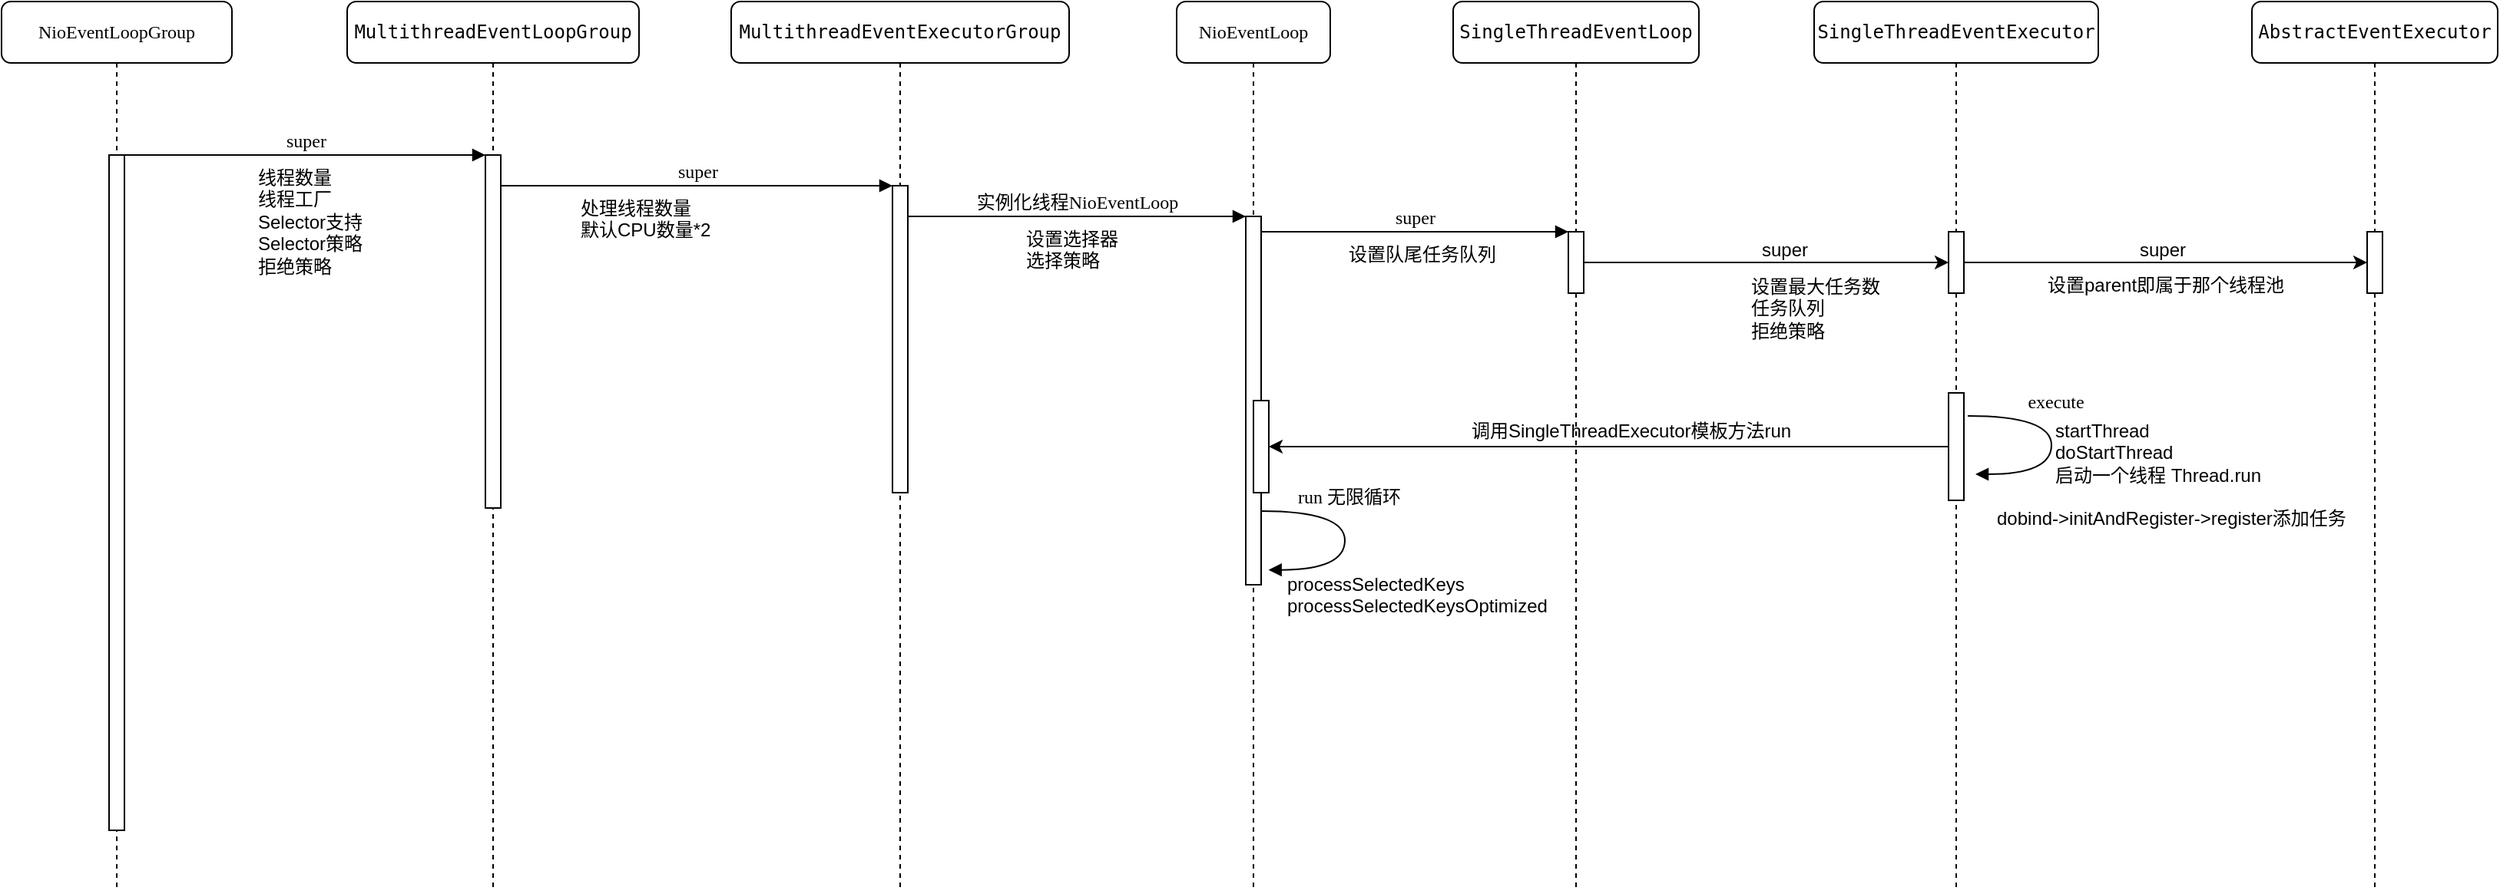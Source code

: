 <mxfile pages="2" version="10.8.0" type="device"><diagram id="vvWpgP1HEdIRoRtea1VG" name="netty线程池"><mxGraphModel dx="918" dy="603" grid="1" gridSize="10" guides="1" tooltips="1" connect="1" arrows="1" fold="1" page="1" pageScale="1" pageWidth="3300" pageHeight="2339" math="0" shadow="0"><root><mxCell id="OLAwzN8RE4BZhWlyMLyC-0"/><mxCell id="OLAwzN8RE4BZhWlyMLyC-1" parent="OLAwzN8RE4BZhWlyMLyC-0"/><mxCell id="MFBd5TKH7AD8KjZvUGj6-0" value="&lt;pre&gt;&lt;span&gt;MultithreadEventLoopGroup&lt;/span&gt;&lt;/pre&gt;" style="shape=umlLifeline;perimeter=lifelinePerimeter;whiteSpace=wrap;html=1;container=1;collapsible=0;recursiveResize=0;outlineConnect=0;rounded=1;shadow=0;comic=0;labelBackgroundColor=none;strokeColor=#000000;strokeWidth=1;fillColor=#FFFFFF;fontFamily=Verdana;fontSize=12;fontColor=#000000;align=center;" vertex="1" parent="OLAwzN8RE4BZhWlyMLyC-1"><mxGeometry x="680" y="140" width="190" height="580" as="geometry"/></mxCell><mxCell id="MFBd5TKH7AD8KjZvUGj6-1" value="" style="html=1;points=[];perimeter=orthogonalPerimeter;rounded=0;shadow=0;comic=0;labelBackgroundColor=none;strokeColor=#000000;strokeWidth=1;fillColor=#FFFFFF;fontFamily=Verdana;fontSize=12;fontColor=#000000;align=center;" vertex="1" parent="MFBd5TKH7AD8KjZvUGj6-0"><mxGeometry x="90" y="100" width="10" height="230" as="geometry"/></mxCell><mxCell id="MFBd5TKH7AD8KjZvUGj6-2" value="&lt;pre&gt;&lt;span&gt;MultithreadEventExecutorGroup&lt;/span&gt;&lt;/pre&gt;" style="shape=umlLifeline;perimeter=lifelinePerimeter;whiteSpace=wrap;html=1;container=1;collapsible=0;recursiveResize=0;outlineConnect=0;rounded=1;shadow=0;comic=0;labelBackgroundColor=none;strokeColor=#000000;strokeWidth=1;fillColor=#FFFFFF;fontFamily=Verdana;fontSize=12;fontColor=#000000;align=center;" vertex="1" parent="OLAwzN8RE4BZhWlyMLyC-1"><mxGeometry x="930" y="140" width="220" height="580" as="geometry"/></mxCell><mxCell id="MFBd5TKH7AD8KjZvUGj6-3" value="" style="html=1;points=[];perimeter=orthogonalPerimeter;rounded=0;shadow=0;comic=0;labelBackgroundColor=none;strokeColor=#000000;strokeWidth=1;fillColor=#FFFFFF;fontFamily=Verdana;fontSize=12;fontColor=#000000;align=center;" vertex="1" parent="MFBd5TKH7AD8KjZvUGj6-2"><mxGeometry x="105" y="120" width="10" height="200" as="geometry"/></mxCell><mxCell id="MFBd5TKH7AD8KjZvUGj6-4" value="NioEventLoop" style="shape=umlLifeline;perimeter=lifelinePerimeter;whiteSpace=wrap;html=1;container=1;collapsible=0;recursiveResize=0;outlineConnect=0;rounded=1;shadow=0;comic=0;labelBackgroundColor=none;strokeColor=#000000;strokeWidth=1;fillColor=#FFFFFF;fontFamily=Verdana;fontSize=12;fontColor=#000000;align=center;" vertex="1" parent="OLAwzN8RE4BZhWlyMLyC-1"><mxGeometry x="1220" y="140" width="100" height="580" as="geometry"/></mxCell><mxCell id="MFBd5TKH7AD8KjZvUGj6-5" value="&lt;pre&gt;SingleThreadEventLoop&lt;/pre&gt;" style="shape=umlLifeline;perimeter=lifelinePerimeter;whiteSpace=wrap;html=1;container=1;collapsible=0;recursiveResize=0;outlineConnect=0;rounded=1;shadow=0;comic=0;labelBackgroundColor=none;strokeColor=#000000;strokeWidth=1;fillColor=#FFFFFF;fontFamily=Verdana;fontSize=12;fontColor=#000000;align=center;" vertex="1" parent="OLAwzN8RE4BZhWlyMLyC-1"><mxGeometry x="1400" y="140" width="160" height="580" as="geometry"/></mxCell><mxCell id="MFBd5TKH7AD8KjZvUGj6-12" value="" style="html=1;points=[];perimeter=orthogonalPerimeter;rounded=0;shadow=0;comic=0;labelBackgroundColor=none;strokeColor=#000000;strokeWidth=1;fillColor=#FFFFFF;fontFamily=Verdana;fontSize=12;fontColor=#000000;align=center;" vertex="1" parent="MFBd5TKH7AD8KjZvUGj6-5"><mxGeometry x="75" y="150" width="10" height="40" as="geometry"/></mxCell><mxCell id="MFBd5TKH7AD8KjZvUGj6-6" value="&lt;pre&gt;SingleThreadEventExecutor&lt;/pre&gt;" style="shape=umlLifeline;perimeter=lifelinePerimeter;whiteSpace=wrap;html=1;container=1;collapsible=0;recursiveResize=0;outlineConnect=0;rounded=1;shadow=0;comic=0;labelBackgroundColor=none;strokeColor=#000000;strokeWidth=1;fillColor=#FFFFFF;fontFamily=Verdana;fontSize=12;fontColor=#000000;align=center;" vertex="1" parent="OLAwzN8RE4BZhWlyMLyC-1"><mxGeometry x="1635" y="140" width="185" height="580" as="geometry"/></mxCell><mxCell id="MFBd5TKH7AD8KjZvUGj6-40" value="" style="html=1;points=[];perimeter=orthogonalPerimeter;rounded=0;shadow=0;comic=0;labelBackgroundColor=none;strokeColor=#000000;strokeWidth=1;fillColor=#FFFFFF;fontFamily=Verdana;fontSize=12;fontColor=#000000;align=center;" vertex="1" parent="MFBd5TKH7AD8KjZvUGj6-6"><mxGeometry x="87.5" y="150" width="10" height="40" as="geometry"/></mxCell><mxCell id="MFBd5TKH7AD8KjZvUGj6-25" value="" style="html=1;points=[];perimeter=orthogonalPerimeter;rounded=0;shadow=0;comic=0;labelBackgroundColor=none;strokeColor=#000000;strokeWidth=1;fillColor=#FFFFFF;fontFamily=Verdana;fontSize=12;fontColor=#000000;align=center;" vertex="1" parent="MFBd5TKH7AD8KjZvUGj6-6"><mxGeometry x="87.5" y="255" width="10" height="70" as="geometry"/></mxCell><mxCell id="MFBd5TKH7AD8KjZvUGj6-7" value="&lt;pre&gt;AbstractEventExecutor&lt;/pre&gt;" style="shape=umlLifeline;perimeter=lifelinePerimeter;whiteSpace=wrap;html=1;container=1;collapsible=0;recursiveResize=0;outlineConnect=0;rounded=1;shadow=0;comic=0;labelBackgroundColor=none;strokeColor=#000000;strokeWidth=1;fillColor=#FFFFFF;fontFamily=Verdana;fontSize=12;fontColor=#000000;align=center;" vertex="1" parent="OLAwzN8RE4BZhWlyMLyC-1"><mxGeometry x="1920" y="140" width="160" height="580" as="geometry"/></mxCell><mxCell id="MFBd5TKH7AD8KjZvUGj6-43" value="" style="html=1;points=[];perimeter=orthogonalPerimeter;rounded=0;shadow=0;comic=0;labelBackgroundColor=none;strokeColor=#000000;strokeWidth=1;fillColor=#FFFFFF;fontFamily=Verdana;fontSize=12;fontColor=#000000;align=center;" vertex="1" parent="MFBd5TKH7AD8KjZvUGj6-7"><mxGeometry x="75" y="150" width="10" height="40" as="geometry"/></mxCell><mxCell id="MFBd5TKH7AD8KjZvUGj6-8" value="NioEventLoopGroup" style="shape=umlLifeline;perimeter=lifelinePerimeter;whiteSpace=wrap;html=1;container=1;collapsible=0;recursiveResize=0;outlineConnect=0;rounded=1;shadow=0;comic=0;labelBackgroundColor=none;strokeColor=#000000;strokeWidth=1;fillColor=#FFFFFF;fontFamily=Verdana;fontSize=12;fontColor=#000000;align=center;" vertex="1" parent="OLAwzN8RE4BZhWlyMLyC-1"><mxGeometry x="455" y="140" width="150" height="580" as="geometry"/></mxCell><mxCell id="MFBd5TKH7AD8KjZvUGj6-9" value="" style="html=1;points=[];perimeter=orthogonalPerimeter;rounded=0;shadow=0;comic=0;labelBackgroundColor=none;strokeColor=#000000;strokeWidth=1;fillColor=#FFFFFF;fontFamily=Verdana;fontSize=12;fontColor=#000000;align=center;" vertex="1" parent="MFBd5TKH7AD8KjZvUGj6-8"><mxGeometry x="70" y="100" width="10" height="440" as="geometry"/></mxCell><mxCell id="MFBd5TKH7AD8KjZvUGj6-10" value="" style="html=1;points=[];perimeter=orthogonalPerimeter;rounded=0;shadow=0;comic=0;labelBackgroundColor=none;strokeColor=#000000;strokeWidth=1;fillColor=#FFFFFF;fontFamily=Verdana;fontSize=12;fontColor=#000000;align=center;" vertex="1" parent="OLAwzN8RE4BZhWlyMLyC-1"><mxGeometry x="1265" y="280" width="10" height="240" as="geometry"/></mxCell><mxCell id="MFBd5TKH7AD8KjZvUGj6-11" value="实例化线程NioEventLoop" style="html=1;verticalAlign=bottom;endArrow=block;labelBackgroundColor=none;fontFamily=Verdana;fontSize=12;edgeStyle=elbowEdgeStyle;elbow=vertical;" edge="1" parent="OLAwzN8RE4BZhWlyMLyC-1" source="MFBd5TKH7AD8KjZvUGj6-3" target="MFBd5TKH7AD8KjZvUGj6-10"><mxGeometry relative="1" as="geometry"><mxPoint x="1040" y="280" as="sourcePoint"/><Array as="points"><mxPoint x="1050" y="280"/></Array></mxGeometry></mxCell><mxCell id="MFBd5TKH7AD8KjZvUGj6-13" value="super" style="html=1;verticalAlign=bottom;endArrow=block;entryX=0;entryY=0;labelBackgroundColor=none;fontFamily=Verdana;fontSize=12;edgeStyle=elbowEdgeStyle;elbow=vertical;" edge="1" parent="OLAwzN8RE4BZhWlyMLyC-1" source="MFBd5TKH7AD8KjZvUGj6-10" target="MFBd5TKH7AD8KjZvUGj6-12"><mxGeometry relative="1" as="geometry"><mxPoint x="1330" y="290" as="sourcePoint"/></mxGeometry></mxCell><mxCell id="MFBd5TKH7AD8KjZvUGj6-23" value="super" style="html=1;verticalAlign=bottom;endArrow=block;entryX=0;entryY=0;labelBackgroundColor=none;fontFamily=Verdana;fontSize=12;edgeStyle=elbowEdgeStyle;elbow=vertical;" edge="1" parent="OLAwzN8RE4BZhWlyMLyC-1" source="MFBd5TKH7AD8KjZvUGj6-9" target="MFBd5TKH7AD8KjZvUGj6-1"><mxGeometry relative="1" as="geometry"><mxPoint x="700" y="250" as="sourcePoint"/></mxGeometry></mxCell><mxCell id="MFBd5TKH7AD8KjZvUGj6-24" value="super" style="html=1;verticalAlign=bottom;endArrow=block;entryX=0;entryY=0;labelBackgroundColor=none;fontFamily=Verdana;fontSize=12;edgeStyle=elbowEdgeStyle;elbow=vertical;" edge="1" parent="OLAwzN8RE4BZhWlyMLyC-1" source="MFBd5TKH7AD8KjZvUGj6-1" target="MFBd5TKH7AD8KjZvUGj6-3"><mxGeometry relative="1" as="geometry"><mxPoint x="850" y="260" as="sourcePoint"/></mxGeometry></mxCell><mxCell id="MFBd5TKH7AD8KjZvUGj6-29" value="run 无限循环" style="html=1;verticalAlign=bottom;endArrow=block;labelBackgroundColor=none;fontFamily=Verdana;fontSize=12;elbow=vertical;edgeStyle=orthogonalEdgeStyle;curved=1;entryX=1;entryY=0.286;entryPerimeter=0;exitX=1.038;exitY=0.345;exitPerimeter=0;" edge="1" parent="OLAwzN8RE4BZhWlyMLyC-1"><mxGeometry x="-0.231" y="2" relative="1" as="geometry"><mxPoint x="1274.833" y="472" as="sourcePoint"/><mxPoint x="1279.833" y="510.333" as="targetPoint"/><Array as="points"><mxPoint x="1329.5" y="472"/><mxPoint x="1329.5" y="510"/></Array><mxPoint as="offset"/></mxGeometry></mxCell><mxCell id="MFBd5TKH7AD8KjZvUGj6-37" value="线程数量&lt;br&gt;线程工厂&lt;br&gt;Selector支持&lt;br&gt;Selector策略&lt;br&gt;拒绝策略&lt;br&gt;&lt;br&gt;" style="text;html=1;resizable=0;points=[];autosize=1;align=left;verticalAlign=top;spacingTop=-4;" vertex="1" parent="OLAwzN8RE4BZhWlyMLyC-1"><mxGeometry x="620" y="245" width="80" height="90" as="geometry"/></mxCell><mxCell id="MFBd5TKH7AD8KjZvUGj6-38" value="处理线程数量&lt;br&gt;默认CPU数量*2&lt;br&gt;" style="text;html=1;resizable=0;points=[];autosize=1;align=left;verticalAlign=top;spacingTop=-4;" vertex="1" parent="OLAwzN8RE4BZhWlyMLyC-1"><mxGeometry x="830" y="265" width="100" height="30" as="geometry"/></mxCell><mxCell id="MFBd5TKH7AD8KjZvUGj6-41" value="" style="edgeStyle=orthogonalEdgeStyle;rounded=0;orthogonalLoop=1;jettySize=auto;html=1;" edge="1" parent="OLAwzN8RE4BZhWlyMLyC-1" source="MFBd5TKH7AD8KjZvUGj6-12" target="MFBd5TKH7AD8KjZvUGj6-40"><mxGeometry relative="1" as="geometry"/></mxCell><mxCell id="MFBd5TKH7AD8KjZvUGj6-42" value="super" style="text;html=1;resizable=0;points=[];autosize=1;align=left;verticalAlign=top;spacingTop=-4;" vertex="1" parent="OLAwzN8RE4BZhWlyMLyC-1"><mxGeometry x="1599" y="292" width="50" height="20" as="geometry"/></mxCell><mxCell id="MFBd5TKH7AD8KjZvUGj6-44" value="" style="edgeStyle=orthogonalEdgeStyle;rounded=0;orthogonalLoop=1;jettySize=auto;html=1;" edge="1" parent="OLAwzN8RE4BZhWlyMLyC-1" source="MFBd5TKH7AD8KjZvUGj6-40" target="MFBd5TKH7AD8KjZvUGj6-43"><mxGeometry relative="1" as="geometry"/></mxCell><mxCell id="MFBd5TKH7AD8KjZvUGj6-45" value="super" style="text;html=1;resizable=0;points=[];autosize=1;align=left;verticalAlign=top;spacingTop=-4;" vertex="1" parent="OLAwzN8RE4BZhWlyMLyC-1"><mxGeometry x="1845" y="292" width="50" height="20" as="geometry"/></mxCell><mxCell id="MFBd5TKH7AD8KjZvUGj6-46" value="设置parent即属于那个线程池" style="text;html=1;resizable=0;points=[];autosize=1;align=left;verticalAlign=top;spacingTop=-4;" vertex="1" parent="OLAwzN8RE4BZhWlyMLyC-1"><mxGeometry x="1785" y="315" width="170" height="20" as="geometry"/></mxCell><mxCell id="MFBd5TKH7AD8KjZvUGj6-47" value="设置最大任务数&lt;br&gt;任务队列&lt;br&gt;拒绝策略&lt;br&gt;" style="text;html=1;resizable=0;points=[];autosize=1;align=left;verticalAlign=top;spacingTop=-4;" vertex="1" parent="OLAwzN8RE4BZhWlyMLyC-1"><mxGeometry x="1592" y="316" width="100" height="40" as="geometry"/></mxCell><mxCell id="MFBd5TKH7AD8KjZvUGj6-48" value="设置队尾任务队列" style="text;html=1;resizable=0;points=[];autosize=1;align=left;verticalAlign=top;spacingTop=-4;" vertex="1" parent="OLAwzN8RE4BZhWlyMLyC-1"><mxGeometry x="1330" y="295" width="110" height="20" as="geometry"/></mxCell><mxCell id="MFBd5TKH7AD8KjZvUGj6-49" value="设置选择器&lt;br&gt;选择策略&lt;br&gt;" style="text;html=1;resizable=0;points=[];autosize=1;align=left;verticalAlign=top;spacingTop=-4;" vertex="1" parent="OLAwzN8RE4BZhWlyMLyC-1"><mxGeometry x="1120" y="285" width="80" height="30" as="geometry"/></mxCell><mxCell id="MFBd5TKH7AD8KjZvUGj6-50" value="startThread&lt;br&gt;doStartThread&lt;br&gt;启动一个线程 Thread.run&lt;br&gt;" style="text;html=1;resizable=0;points=[];autosize=1;align=left;verticalAlign=top;spacingTop=-4;" vertex="1" parent="OLAwzN8RE4BZhWlyMLyC-1"><mxGeometry x="1790" y="410" width="150" height="40" as="geometry"/></mxCell><mxCell id="MFBd5TKH7AD8KjZvUGj6-51" value="" style="html=1;points=[];perimeter=orthogonalPerimeter;rounded=0;shadow=0;comic=0;labelBackgroundColor=none;strokeColor=#000000;strokeWidth=1;fillColor=#FFFFFF;fontFamily=Verdana;fontSize=12;fontColor=#000000;align=center;" vertex="1" parent="OLAwzN8RE4BZhWlyMLyC-1"><mxGeometry x="1270" y="400" width="10" height="60" as="geometry"/></mxCell><mxCell id="MFBd5TKH7AD8KjZvUGj6-52" value="" style="edgeStyle=orthogonalEdgeStyle;rounded=0;orthogonalLoop=1;jettySize=auto;html=1;" edge="1" parent="OLAwzN8RE4BZhWlyMLyC-1" source="MFBd5TKH7AD8KjZvUGj6-25" target="MFBd5TKH7AD8KjZvUGj6-51"><mxGeometry relative="1" as="geometry"/></mxCell><mxCell id="MFBd5TKH7AD8KjZvUGj6-53" value="调用SingleThreadExecutor模板方法run" style="text;html=1;resizable=0;points=[];autosize=1;align=left;verticalAlign=top;spacingTop=-4;" vertex="1" parent="OLAwzN8RE4BZhWlyMLyC-1"><mxGeometry x="1410" y="410" width="220" height="20" as="geometry"/></mxCell><mxCell id="MFBd5TKH7AD8KjZvUGj6-54" value="execute" style="html=1;verticalAlign=bottom;endArrow=block;labelBackgroundColor=none;fontFamily=Verdana;fontSize=12;elbow=vertical;edgeStyle=orthogonalEdgeStyle;curved=1;entryX=1;entryY=0.286;entryPerimeter=0;exitX=1.038;exitY=0.345;exitPerimeter=0;" edge="1" parent="OLAwzN8RE4BZhWlyMLyC-1"><mxGeometry x="-0.231" y="2" relative="1" as="geometry"><mxPoint x="1735" y="410" as="sourcePoint"/><mxPoint x="1740" y="448" as="targetPoint"/><Array as="points"><mxPoint x="1789.5" y="410"/><mxPoint x="1789.5" y="448"/></Array><mxPoint as="offset"/></mxGeometry></mxCell><mxCell id="MFBd5TKH7AD8KjZvUGj6-56" value="&lt;pre&gt;&lt;br&gt;&lt;/pre&gt;" style="text;html=1;resizable=0;points=[];autosize=1;align=left;verticalAlign=top;spacingTop=-4;" vertex="1" parent="OLAwzN8RE4BZhWlyMLyC-1"><mxGeometry x="1310" y="490" width="20" height="40" as="geometry"/></mxCell><mxCell id="MFBd5TKH7AD8KjZvUGj6-57" value="&lt;div&gt;processSelectedKeys&lt;/div&gt;&lt;div&gt;processSelectedKeysOptimized&lt;/div&gt;" style="text;html=1;resizable=0;points=[];autosize=1;align=left;verticalAlign=top;spacingTop=-4;" vertex="1" parent="OLAwzN8RE4BZhWlyMLyC-1"><mxGeometry x="1290" y="510" width="180" height="30" as="geometry"/></mxCell><mxCell id="MFBd5TKH7AD8KjZvUGj6-59" value="dobind-&amp;gt;initAndRegister-&amp;gt;register添加任务" style="text;html=1;resizable=0;points=[];autosize=1;align=left;verticalAlign=top;spacingTop=-4;" vertex="1" parent="OLAwzN8RE4BZhWlyMLyC-1"><mxGeometry x="1752" y="467" width="240" height="20" as="geometry"/></mxCell></root></mxGraphModel></diagram><diagram name="netty启动时序" id="13e1069c-82ec-6db2-03f1-153e76fe0fe0"><mxGraphModel dx="1224" dy="804" grid="1" gridSize="10" guides="1" tooltips="1" connect="1" arrows="1" fold="1" page="1" pageScale="1" pageWidth="3300" pageHeight="2339" background="#ffffff" math="0" shadow="0"><root><mxCell id="0"/><mxCell id="1" parent="0"/><mxCell id="7baba1c4bc27f4b0-2" value="ServerBootStrap" style="shape=umlLifeline;perimeter=lifelinePerimeter;whiteSpace=wrap;html=1;container=1;collapsible=0;recursiveResize=0;outlineConnect=0;rounded=1;shadow=0;comic=0;labelBackgroundColor=none;strokeWidth=1;fontFamily=Verdana;fontSize=12;align=center;" parent="1" vertex="1"><mxGeometry x="460" y="80" width="100" height="880" as="geometry"/></mxCell><mxCell id="7baba1c4bc27f4b0-10" value="" style="html=1;points=[];perimeter=orthogonalPerimeter;rounded=0;shadow=0;comic=0;labelBackgroundColor=none;strokeWidth=1;fontFamily=Verdana;fontSize=12;align=center;" parent="7baba1c4bc27f4b0-2" vertex="1"><mxGeometry x="45" y="100" width="10" height="230" as="geometry"/></mxCell><mxCell id="3knShilYDs0IyEnmmpoq-41" value="" style="html=1;points=[];perimeter=orthogonalPerimeter;rounded=0;shadow=0;comic=0;labelBackgroundColor=none;strokeWidth=1;fontFamily=Verdana;fontSize=12;align=center;" vertex="1" parent="7baba1c4bc27f4b0-2"><mxGeometry x="45" y="461" width="10" height="40" as="geometry"/></mxCell><mxCell id="7baba1c4bc27f4b0-3" value="NioServerSocketChannel" style="shape=umlLifeline;perimeter=lifelinePerimeter;whiteSpace=wrap;html=1;container=1;collapsible=0;recursiveResize=0;outlineConnect=0;rounded=1;shadow=0;comic=0;labelBackgroundColor=none;strokeWidth=1;fontFamily=Verdana;fontSize=12;align=center;" parent="1" vertex="1"><mxGeometry x="674" y="80" width="156" height="880" as="geometry"/></mxCell><mxCell id="7baba1c4bc27f4b0-13" value="" style="html=1;points=[];perimeter=orthogonalPerimeter;rounded=0;shadow=0;comic=0;labelBackgroundColor=none;strokeWidth=1;fontFamily=Verdana;fontSize=12;align=center;" parent="7baba1c4bc27f4b0-3" vertex="1"><mxGeometry x="73" y="139" width="10" height="71" as="geometry"/></mxCell><mxCell id="vocWT8wVsF9zGTg8BKTi-4" value="&#10;&#10;&lt;span style=&quot;color: rgb(0, 0, 0); font-family: verdana; font-size: 12px; font-style: normal; font-weight: 400; letter-spacing: normal; text-align: left; text-indent: 0px; text-transform: none; word-spacing: 0px; background-color: rgb(248, 249, 250); display: inline; float: none;&quot;&gt;创建ChannelPipeline&lt;/span&gt;&#10;&#10;" style="endArrow=classic;html=1;" parent="7baba1c4bc27f4b0-3" edge="1"><mxGeometry width="50" height="50" relative="1" as="geometry"><mxPoint x="86" y="200" as="sourcePoint"/><mxPoint x="366" y="200" as="targetPoint"/></mxGeometry></mxCell><mxCell id="3knShilYDs0IyEnmmpoq-42" value="" style="html=1;points=[];perimeter=orthogonalPerimeter;rounded=0;shadow=0;comic=0;labelBackgroundColor=none;strokeWidth=1;fontFamily=Verdana;fontSize=12;align=center;" vertex="1" parent="7baba1c4bc27f4b0-3"><mxGeometry x="73" y="461" width="10" height="40" as="geometry"/></mxCell><mxCell id="7baba1c4bc27f4b0-4" value="DefaultChannelPipeline" style="shape=umlLifeline;perimeter=lifelinePerimeter;whiteSpace=wrap;html=1;container=1;collapsible=0;recursiveResize=0;outlineConnect=0;rounded=1;shadow=0;comic=0;labelBackgroundColor=none;strokeWidth=1;fontFamily=Verdana;fontSize=12;align=center;" parent="1" vertex="1"><mxGeometry x="967" y="80" width="160" height="880" as="geometry"/></mxCell><mxCell id="7baba1c4bc27f4b0-16" value="" style="html=1;points=[];perimeter=orthogonalPerimeter;rounded=0;shadow=0;comic=0;labelBackgroundColor=none;strokeWidth=1;fontFamily=Verdana;fontSize=12;align=center;" parent="7baba1c4bc27f4b0-4" vertex="1"><mxGeometry x="75" y="201" width="10" height="20" as="geometry"/></mxCell><mxCell id="3knShilYDs0IyEnmmpoq-28" value="" style="html=1;points=[];perimeter=orthogonalPerimeter;rounded=0;shadow=0;comic=0;labelBackgroundColor=none;strokeWidth=1;fontFamily=Verdana;fontSize=12;align=center;" vertex="1" parent="7baba1c4bc27f4b0-4"><mxGeometry x="75" y="231" width="10" height="20" as="geometry"/></mxCell><mxCell id="3knShilYDs0IyEnmmpoq-30" value="" style="html=1;points=[];perimeter=orthogonalPerimeter;rounded=0;shadow=0;comic=0;labelBackgroundColor=none;strokeWidth=1;fontFamily=Verdana;fontSize=12;align=center;" vertex="1" parent="7baba1c4bc27f4b0-4"><mxGeometry x="75" y="396" width="10" height="40" as="geometry"/></mxCell><mxCell id="3knShilYDs0IyEnmmpoq-45" value="" style="html=1;points=[];perimeter=orthogonalPerimeter;rounded=0;shadow=0;comic=0;labelBackgroundColor=none;strokeWidth=1;fontFamily=Verdana;fontSize=12;align=center;" vertex="1" parent="7baba1c4bc27f4b0-4"><mxGeometry x="75" y="461" width="10" height="40" as="geometry"/></mxCell><mxCell id="3knShilYDs0IyEnmmpoq-53" value="" style="html=1;points=[];perimeter=orthogonalPerimeter;rounded=0;shadow=0;comic=0;labelBackgroundColor=none;strokeWidth=1;fontFamily=Verdana;fontSize=12;align=center;" vertex="1" parent="7baba1c4bc27f4b0-4"><mxGeometry x="75" y="546" width="10" height="40" as="geometry"/></mxCell><mxCell id="J5ews3IDlxDZA-_bC71y-10" value="" style="html=1;points=[];perimeter=orthogonalPerimeter;rounded=0;shadow=0;comic=0;labelBackgroundColor=none;strokeWidth=1;fontFamily=Verdana;fontSize=12;align=center;" vertex="1" parent="7baba1c4bc27f4b0-4"><mxGeometry x="75" y="712" width="10" height="78" as="geometry"/></mxCell><mxCell id="7baba1c4bc27f4b0-5" value="NioEventLoopGroup" style="shape=umlLifeline;perimeter=lifelinePerimeter;whiteSpace=wrap;html=1;container=1;collapsible=0;recursiveResize=0;outlineConnect=0;rounded=1;shadow=0;comic=0;labelBackgroundColor=none;strokeWidth=1;fontFamily=Verdana;fontSize=12;align=center;" parent="1" vertex="1"><mxGeometry x="1200" y="81" width="175" height="879" as="geometry"/></mxCell><mxCell id="3knShilYDs0IyEnmmpoq-3" value="" style="html=1;points=[];perimeter=orthogonalPerimeter;rounded=0;shadow=0;comic=0;labelBackgroundColor=none;strokeWidth=1;fontFamily=Verdana;fontSize=12;align=center;" vertex="1" parent="7baba1c4bc27f4b0-5"><mxGeometry x="83" y="280" width="10" height="110" as="geometry"/></mxCell><mxCell id="3knShilYDs0IyEnmmpoq-12" value="" style="html=1;points=[];perimeter=orthogonalPerimeter;rounded=0;shadow=0;comic=0;labelBackgroundColor=none;strokeWidth=1;fontFamily=Verdana;fontSize=12;align=center;" vertex="1" parent="7baba1c4bc27f4b0-5"><mxGeometry x="90" y="335" width="10" height="20" as="geometry"/></mxCell><mxCell id="7baba1c4bc27f4b0-6" value="NioEventLoop" style="shape=umlLifeline;perimeter=lifelinePerimeter;whiteSpace=wrap;html=1;container=1;collapsible=0;recursiveResize=0;outlineConnect=0;rounded=1;shadow=0;comic=0;labelBackgroundColor=none;strokeWidth=1;fontFamily=Verdana;fontSize=12;align=center;" parent="1" vertex="1"><mxGeometry x="1470" y="81" width="100" height="879" as="geometry"/></mxCell><mxCell id="3knShilYDs0IyEnmmpoq-6" value="" style="html=1;points=[];perimeter=orthogonalPerimeter;rounded=0;shadow=0;comic=0;labelBackgroundColor=none;strokeWidth=1;fontFamily=Verdana;fontSize=12;align=center;" vertex="1" parent="7baba1c4bc27f4b0-6"><mxGeometry x="45" y="280" width="10" height="40" as="geometry"/></mxCell><mxCell id="J5ews3IDlxDZA-_bC71y-1" value="" style="html=1;points=[];perimeter=orthogonalPerimeter;rounded=0;shadow=0;comic=0;labelBackgroundColor=none;strokeWidth=1;fontFamily=Verdana;fontSize=12;align=center;" vertex="1" parent="7baba1c4bc27f4b0-6"><mxGeometry x="46" y="629" width="10" height="51" as="geometry"/></mxCell><mxCell id="7baba1c4bc27f4b0-7" value="&lt;pre&gt;AbstractUnsafe&lt;/pre&gt;" style="shape=umlLifeline;perimeter=lifelinePerimeter;whiteSpace=wrap;html=1;container=1;collapsible=0;recursiveResize=0;outlineConnect=0;rounded=1;shadow=0;comic=0;labelBackgroundColor=none;strokeWidth=1;fontFamily=Verdana;fontSize=12;align=center;" parent="1" vertex="1"><mxGeometry x="1660" y="81" width="110" height="879" as="geometry"/></mxCell><mxCell id="3knShilYDs0IyEnmmpoq-15" value="" style="html=1;points=[];perimeter=orthogonalPerimeter;rounded=0;shadow=0;comic=0;labelBackgroundColor=none;strokeWidth=1;fontFamily=Verdana;fontSize=12;align=center;" vertex="1" parent="7baba1c4bc27f4b0-7"><mxGeometry x="50" y="366" width="10" height="114" as="geometry"/></mxCell><mxCell id="3knShilYDs0IyEnmmpoq-50" value="" style="html=1;points=[];perimeter=orthogonalPerimeter;rounded=0;shadow=0;comic=0;labelBackgroundColor=none;strokeWidth=1;fontFamily=Verdana;fontSize=12;align=center;" vertex="1" parent="7baba1c4bc27f4b0-7"><mxGeometry x="50" y="490" width="10" height="20" as="geometry"/></mxCell><mxCell id="3knShilYDs0IyEnmmpoq-54" value="" style="html=1;points=[];perimeter=orthogonalPerimeter;rounded=0;shadow=0;comic=0;labelBackgroundColor=none;strokeWidth=1;fontFamily=Verdana;fontSize=12;align=center;" vertex="1" parent="7baba1c4bc27f4b0-7"><mxGeometry x="50" y="555" width="10" height="20" as="geometry"/></mxCell><mxCell id="J5ews3IDlxDZA-_bC71y-3" value="" style="html=1;points=[];perimeter=orthogonalPerimeter;rounded=0;shadow=0;comic=0;labelBackgroundColor=none;strokeWidth=1;fontFamily=Verdana;fontSize=12;align=center;" vertex="1" parent="7baba1c4bc27f4b0-7"><mxGeometry x="50" y="655" width="10" height="65" as="geometry"/></mxCell><mxCell id="J5ews3IDlxDZA-_bC71y-15" value="" style="html=1;points=[];perimeter=orthogonalPerimeter;rounded=0;shadow=0;comic=0;labelBackgroundColor=none;strokeWidth=1;fontFamily=Verdana;fontSize=12;align=center;" vertex="1" parent="7baba1c4bc27f4b0-7"><mxGeometry x="50" y="790" width="10" height="40" as="geometry"/></mxCell><mxCell id="7baba1c4bc27f4b0-8" value="main" style="shape=umlLifeline;perimeter=lifelinePerimeter;whiteSpace=wrap;html=1;container=1;collapsible=0;recursiveResize=0;outlineConnect=0;rounded=1;shadow=0;comic=0;labelBackgroundColor=none;strokeWidth=1;fontFamily=Verdana;fontSize=12;align=center;" parent="1" vertex="1"><mxGeometry x="220" y="80" width="100" height="870" as="geometry"/></mxCell><mxCell id="7baba1c4bc27f4b0-9" value="" style="html=1;points=[];perimeter=orthogonalPerimeter;rounded=0;shadow=0;comic=0;labelBackgroundColor=none;strokeWidth=1;fontFamily=Verdana;fontSize=12;align=center;" parent="7baba1c4bc27f4b0-8" vertex="1"><mxGeometry x="45" y="100" width="10" height="440" as="geometry"/></mxCell><mxCell id="7baba1c4bc27f4b0-11" value="创建ServerBootStrap" style="html=1;verticalAlign=bottom;endArrow=block;entryX=0;entryY=0;labelBackgroundColor=none;fontFamily=Verdana;fontSize=12;edgeStyle=elbowEdgeStyle;elbow=vertical;" parent="1" source="7baba1c4bc27f4b0-9" target="7baba1c4bc27f4b0-10" edge="1"><mxGeometry relative="1" as="geometry"><mxPoint x="440" y="190" as="sourcePoint"/></mxGeometry></mxCell><mxCell id="VeB_4OUwKlKavgNWQBRJ-15" value="dobind&lt;br&gt;addListener(doBind0)&lt;br&gt;" style="html=1;verticalAlign=bottom;endArrow=block;labelBackgroundColor=none;fontFamily=Verdana;fontSize=12;elbow=vertical;edgeStyle=orthogonalEdgeStyle;curved=1;exitX=1.038;exitY=0.345;exitPerimeter=0;" parent="1" edge="1"><mxGeometry x="-0.035" y="15" relative="1" as="geometry"><mxPoint x="505.38" y="181.03" as="sourcePoint"/><mxPoint x="520" y="200" as="targetPoint"/><Array as="points"><mxPoint x="560" y="181"/><mxPoint x="560" y="200"/></Array><mxPoint x="-5" y="-11" as="offset"/></mxGeometry></mxCell><mxCell id="VeB_4OUwKlKavgNWQBRJ-16" value="initAndRegister&lt;br&gt;创建NioServerSocketChannel" style="html=1;verticalAlign=bottom;endArrow=block;labelBackgroundColor=none;fontFamily=Verdana;fontSize=12;edgeStyle=elbowEdgeStyle;elbow=vertical;" parent="1" edge="1"><mxGeometry relative="1" as="geometry"><mxPoint x="520" y="228.67" as="sourcePoint"/><Array as="points"/><mxPoint x="747" y="228" as="targetPoint"/></mxGeometry></mxCell><mxCell id="VeB_4OUwKlKavgNWQBRJ-17" value="java socket channel register&lt;br&gt;" style="html=1;verticalAlign=bottom;endArrow=block;labelBackgroundColor=none;fontFamily=Verdana;fontSize=12;elbow=vertical;edgeStyle=orthogonalEdgeStyle;curved=1;exitX=1.038;exitY=0.345;exitPerimeter=0;align=left;" parent="1" edge="1"><mxGeometry x="-0.579" y="11" relative="1" as="geometry"><mxPoint x="1885" y="449.5" as="sourcePoint"/><mxPoint x="1890" y="479" as="targetPoint"/><Array as="points"><mxPoint x="1940" y="450"/><mxPoint x="1940" y="479"/></Array><mxPoint x="1" as="offset"/></mxGeometry></mxCell><mxCell id="VeB_4OUwKlKavgNWQBRJ-18" value="init" style="html=1;verticalAlign=bottom;endArrow=block;labelBackgroundColor=none;fontFamily=Verdana;fontSize=12;elbow=vertical;edgeStyle=orthogonalEdgeStyle;curved=1;exitX=1.038;exitY=0.345;exitPerimeter=0;" parent="1" edge="1"><mxGeometry x="-0.427" relative="1" as="geometry"><mxPoint x="520.0" y="281.43" as="sourcePoint"/><mxPoint x="520" y="311" as="targetPoint"/><Array as="points"><mxPoint x="575" y="281"/><mxPoint x="575" y="311"/></Array><mxPoint as="offset"/></mxGeometry></mxCell><mxCell id="VeB_4OUwKlKavgNWQBRJ-20" value="&lt;div style=&quot;text-align: left&quot;&gt;&lt;span&gt;设置child参数&lt;/span&gt;&lt;/div&gt;" style="text;html=1;align=center;verticalAlign=middle;resizable=0;points=[];autosize=1;" parent="1" vertex="1"><mxGeometry x="584" y="285" width="90" height="20" as="geometry"/></mxCell><mxCell id="3knShilYDs0IyEnmmpoq-4" value="" style="edgeStyle=orthogonalEdgeStyle;rounded=0;orthogonalLoop=1;jettySize=auto;html=1;entryX=0.1;entryY=0.178;entryDx=0;entryDy=0;entryPerimeter=0;" edge="1" parent="1"><mxGeometry relative="1" as="geometry"><mxPoint x="520" y="383" as="sourcePoint"/><mxPoint x="1284" y="383" as="targetPoint"/></mxGeometry></mxCell><mxCell id="3knShilYDs0IyEnmmpoq-5" value="register channel" style="text;html=1;resizable=0;points=[];autosize=1;align=left;verticalAlign=top;spacingTop=-4;" vertex="1" parent="1"><mxGeometry x="769" y="364" width="100" height="20" as="geometry"/></mxCell><mxCell id="3knShilYDs0IyEnmmpoq-7" value="" style="edgeStyle=orthogonalEdgeStyle;rounded=0;orthogonalLoop=1;jettySize=auto;html=1;exitX=1.25;exitY=0.223;exitDx=0;exitDy=0;exitPerimeter=0;" edge="1" parent="1"><mxGeometry relative="1" as="geometry"><mxPoint x="1295" y="384" as="sourcePoint"/><mxPoint x="1510" y="384" as="targetPoint"/></mxGeometry></mxCell><mxCell id="3knShilYDs0IyEnmmpoq-8" value="register channel" style="text;html=1;resizable=0;points=[];autosize=1;align=left;verticalAlign=top;spacingTop=-4;" vertex="1" parent="1"><mxGeometry x="1362" y="356" width="100" height="20" as="geometry"/></mxCell><mxCell id="3knShilYDs0IyEnmmpoq-13" value="" style="edgeStyle=orthogonalEdgeStyle;rounded=0;orthogonalLoop=1;jettySize=auto;html=1;exitX=0.5;exitY=0.875;exitDx=0;exitDy=0;exitPerimeter=0;" edge="1" parent="1" target="3knShilYDs0IyEnmmpoq-12"><mxGeometry relative="1" as="geometry"><mxPoint x="1715" y="426" as="sourcePoint"/></mxGeometry></mxCell><mxCell id="3knShilYDs0IyEnmmpoq-14" value="execute runnable" style="text;html=1;resizable=0;points=[];align=center;verticalAlign=middle;labelBackgroundColor=#ffffff;" vertex="1" connectable="0" parent="3knShilYDs0IyEnmmpoq-13"><mxGeometry x="0.28" relative="1" as="geometry"><mxPoint y="-9" as="offset"/></mxGeometry></mxCell><mxCell id="3knShilYDs0IyEnmmpoq-9" value="" style="html=1;points=[];perimeter=orthogonalPerimeter;rounded=0;shadow=0;comic=0;labelBackgroundColor=none;strokeWidth=1;fontFamily=Verdana;fontSize=12;align=center;" vertex="1" parent="1"><mxGeometry x="1710" y="370" width="10" height="60" as="geometry"/></mxCell><mxCell id="3knShilYDs0IyEnmmpoq-10" value="" style="edgeStyle=orthogonalEdgeStyle;rounded=0;orthogonalLoop=1;jettySize=auto;html=1;entryX=0.1;entryY=0.2;entryDx=0;entryDy=0;entryPerimeter=0;" edge="1" parent="1"><mxGeometry relative="1" as="geometry"><mxPoint x="1530" y="385" as="sourcePoint"/><mxPoint x="1711" y="385" as="targetPoint"/></mxGeometry></mxCell><mxCell id="3knShilYDs0IyEnmmpoq-11" value="register channel" style="text;html=1;resizable=0;points=[];autosize=1;align=left;verticalAlign=top;spacingTop=-4;" vertex="1" parent="1"><mxGeometry x="1570" y="359" width="100" height="20" as="geometry"/></mxCell><mxCell id="3knShilYDs0IyEnmmpoq-18" value="task.run -&amp;gt; register0" style="text;html=1;resizable=0;points=[];autosize=1;align=left;verticalAlign=top;spacingTop=-4;" vertex="1" parent="1"><mxGeometry x="1498" y="440" width="120" height="20" as="geometry"/></mxCell><mxCell id="3knShilYDs0IyEnmmpoq-19" value="&lt;pre&gt;AbstractNioChannel&lt;/pre&gt;" style="shape=umlLifeline;perimeter=lifelinePerimeter;whiteSpace=wrap;html=1;container=1;collapsible=0;recursiveResize=0;outlineConnect=0;rounded=1;shadow=0;comic=0;labelBackgroundColor=none;strokeWidth=1;fontFamily=Verdana;fontSize=12;align=center;" vertex="1" parent="1"><mxGeometry x="1810" y="81" width="140" height="879" as="geometry"/></mxCell><mxCell id="3knShilYDs0IyEnmmpoq-21" value="" style="html=1;points=[];perimeter=orthogonalPerimeter;rounded=0;shadow=0;comic=0;labelBackgroundColor=none;strokeWidth=1;fontFamily=Verdana;fontSize=12;align=center;" vertex="1" parent="3knShilYDs0IyEnmmpoq-19"><mxGeometry x="65" y="366" width="10" height="60" as="geometry"/></mxCell><mxCell id="3knShilYDs0IyEnmmpoq-57" value="" style="html=1;points=[];perimeter=orthogonalPerimeter;rounded=0;shadow=0;comic=0;labelBackgroundColor=none;strokeWidth=1;fontFamily=Verdana;fontSize=12;align=center;" vertex="1" parent="3knShilYDs0IyEnmmpoq-19"><mxGeometry x="70" y="555" width="10" height="20" as="geometry"/></mxCell><mxCell id="3knShilYDs0IyEnmmpoq-22" value="" style="html=1;points=[];perimeter=orthogonalPerimeter;rounded=0;shadow=0;comic=0;labelBackgroundColor=none;strokeWidth=1;fontFamily=Verdana;fontSize=12;align=center;" vertex="1" parent="1"><mxGeometry x="1870" y="447" width="10" height="20" as="geometry"/></mxCell><mxCell id="3knShilYDs0IyEnmmpoq-23" value="" style="edgeStyle=orthogonalEdgeStyle;rounded=0;orthogonalLoop=1;jettySize=auto;html=1;" edge="1" parent="1" target="3knShilYDs0IyEnmmpoq-22"><mxGeometry relative="1" as="geometry"><mxPoint x="1720" y="457" as="sourcePoint"/></mxGeometry></mxCell><mxCell id="3knShilYDs0IyEnmmpoq-24" value="doRegister" style="text;html=1;resizable=0;points=[];autosize=1;align=left;verticalAlign=top;spacingTop=-4;" vertex="1" parent="1"><mxGeometry x="1770" y="437" width="70" height="20" as="geometry"/></mxCell><mxCell id="3knShilYDs0IyEnmmpoq-25" value="创建ServerSocket&lt;br&gt;设置channel非阻塞&lt;br&gt;传入channel注册值ACCEPT&lt;br&gt;创建config&lt;br&gt;" style="html=1;verticalAlign=bottom;endArrow=block;labelBackgroundColor=none;fontFamily=Verdana;fontSize=12;elbow=vertical;edgeStyle=orthogonalEdgeStyle;curved=1;exitX=1.038;exitY=0.345;exitPerimeter=0;align=left;" edge="1" parent="1"><mxGeometry x="-0.579" y="11" relative="1" as="geometry"><mxPoint x="759" y="241" as="sourcePoint"/><mxPoint x="764" y="270" as="targetPoint"/><Array as="points"><mxPoint x="814" y="241"/><mxPoint x="814" y="270"/></Array><mxPoint x="1" as="offset"/></mxGeometry></mxCell><mxCell id="3knShilYDs0IyEnmmpoq-27" value="" style="edgeStyle=orthogonalEdgeStyle;rounded=0;orthogonalLoop=1;jettySize=auto;html=1;" edge="1" parent="1"><mxGeometry relative="1" as="geometry"><mxPoint x="515" y="323" as="sourcePoint"/><mxPoint x="1040" y="323" as="targetPoint"/></mxGeometry></mxCell><mxCell id="3knShilYDs0IyEnmmpoq-29" value="设置 channel hander(ServerBootstrapAcceptor_，addLast中channel还未注册时，&lt;br&gt;添加一个PendingHandlerAddedTask，在register0中会调用pipeline执行这个任务，&lt;br&gt;完成channel handler的设置&lt;br&gt;" style="text;html=1;resizable=0;points=[];autosize=1;align=left;verticalAlign=top;spacingTop=-4;" vertex="1" parent="1"><mxGeometry x="584" y="307" width="450" height="40" as="geometry"/></mxCell><mxCell id="3knShilYDs0IyEnmmpoq-31" value="" style="edgeStyle=orthogonalEdgeStyle;rounded=0;orthogonalLoop=1;jettySize=auto;html=1;" edge="1" parent="1" target="3knShilYDs0IyEnmmpoq-30"><mxGeometry relative="1" as="geometry"><mxPoint x="1705" y="496" as="sourcePoint"/></mxGeometry></mxCell><mxCell id="3knShilYDs0IyEnmmpoq-33" value="pipeline.invokeHandlerAddedIfNeeded-&amp;gt;&lt;span&gt;PendingHandlerAddedTask-&amp;gt;callHandlerAdded0&lt;br&gt;添加channel handler&lt;br&gt;&lt;/span&gt;" style="text;html=1;resizable=0;points=[];autosize=1;align=left;verticalAlign=top;spacingTop=-4;" vertex="1" parent="1"><mxGeometry x="1117" y="476" width="490" height="30" as="geometry"/></mxCell><mxCell id="3knShilYDs0IyEnmmpoq-35" value="&lt;pre&gt;DefaultPromise&lt;/pre&gt;" style="shape=umlLifeline;perimeter=lifelinePerimeter;whiteSpace=wrap;html=1;container=1;collapsible=0;recursiveResize=0;outlineConnect=0;rounded=1;shadow=0;comic=0;labelBackgroundColor=none;strokeWidth=1;fontFamily=Verdana;fontSize=12;align=center;" vertex="1" parent="1"><mxGeometry x="2050" y="76" width="140" height="884" as="geometry"/></mxCell><mxCell id="3knShilYDs0IyEnmmpoq-36" value="" style="html=1;points=[];perimeter=orthogonalPerimeter;rounded=0;shadow=0;comic=0;labelBackgroundColor=none;strokeWidth=1;fontFamily=Verdana;fontSize=12;align=center;" vertex="1" parent="3knShilYDs0IyEnmmpoq-35"><mxGeometry x="65" y="415" width="10" height="60" as="geometry"/></mxCell><mxCell id="3knShilYDs0IyEnmmpoq-38" value="" style="endArrow=classic;html=1;entryX=0;entryY=0.114;entryDx=0;entryDy=0;entryPerimeter=0;" edge="1" parent="1" target="3knShilYDs0IyEnmmpoq-15"><mxGeometry width="50" height="50" relative="1" as="geometry"><mxPoint x="1300" y="460" as="sourcePoint"/><mxPoint x="1350" y="440" as="targetPoint"/></mxGeometry></mxCell><mxCell id="3knShilYDs0IyEnmmpoq-39" value="" style="endArrow=classic;html=1;exitX=1.4;exitY=0.652;exitDx=0;exitDy=0;exitPerimeter=0;" edge="1" parent="1" source="3knShilYDs0IyEnmmpoq-15"><mxGeometry width="50" height="50" relative="1" as="geometry"><mxPoint x="1745" y="571" as="sourcePoint"/><mxPoint x="2110" y="521" as="targetPoint"/></mxGeometry></mxCell><mxCell id="3knShilYDs0IyEnmmpoq-40" value="notifyListener0-&amp;gt;listener.operationComplete-&amp;gt;doBind0" style="text;html=1;resizable=0;points=[];autosize=1;align=left;verticalAlign=top;spacingTop=-4;" vertex="1" parent="1"><mxGeometry x="1785" y="504" width="300" height="20" as="geometry"/></mxCell><mxCell id="3knShilYDs0IyEnmmpoq-43" value="" style="endArrow=classic;html=1;entryX=0.367;entryY=0.008;entryDx=0;entryDy=0;entryPerimeter=0;" edge="1" parent="1" source="3knShilYDs0IyEnmmpoq-41" target="3knShilYDs0IyEnmmpoq-42"><mxGeometry width="50" height="50" relative="1" as="geometry"><mxPoint x="550" y="591" as="sourcePoint"/><mxPoint x="600" y="541" as="targetPoint"/></mxGeometry></mxCell><mxCell id="3knShilYDs0IyEnmmpoq-44" value="doBind0-&amp;gt;channel.bind" style="text;html=1;resizable=0;points=[];autosize=1;align=left;verticalAlign=top;spacingTop=-4;" vertex="1" parent="1"><mxGeometry x="568" y="523" width="140" height="20" as="geometry"/></mxCell><mxCell id="3knShilYDs0IyEnmmpoq-46" value="" style="endArrow=classic;html=1;" edge="1" parent="1"><mxGeometry width="50" height="50" relative="1" as="geometry"><mxPoint x="757" y="542.333" as="sourcePoint"/><mxPoint x="1040" y="542" as="targetPoint"/></mxGeometry></mxCell><mxCell id="3knShilYDs0IyEnmmpoq-47" value="pipeline.bind-tail.bind-&amp;gt;head.bind" style="text;html=1;resizable=0;points=[];align=center;verticalAlign=middle;labelBackgroundColor=#ffffff;" vertex="1" connectable="0" parent="3knShilYDs0IyEnmmpoq-46"><mxGeometry x="-0.385" y="5" relative="1" as="geometry"><mxPoint x="21" y="-4" as="offset"/></mxGeometry></mxCell><mxCell id="3knShilYDs0IyEnmmpoq-48" value="" style="endArrow=classic;html=1;" edge="1" parent="1" target="7baba1c4bc27f4b0-7"><mxGeometry width="50" height="50" relative="1" as="geometry"><mxPoint x="1052" y="579.833" as="sourcePoint"/><mxPoint x="1335" y="579.5" as="targetPoint"/></mxGeometry></mxCell><mxCell id="3knShilYDs0IyEnmmpoq-49" value="unsafe.bind -&amp;gt; task(pipeline.fireChannelActive)" style="text;html=1;resizable=0;points=[];align=center;verticalAlign=middle;labelBackgroundColor=#ffffff;" vertex="1" connectable="0" parent="3knShilYDs0IyEnmmpoq-48"><mxGeometry x="-0.385" y="5" relative="1" as="geometry"><mxPoint x="75" y="-4" as="offset"/></mxGeometry></mxCell><mxCell id="3knShilYDs0IyEnmmpoq-55" value="" style="endArrow=classic;html=1;" edge="1" parent="1"><mxGeometry width="50" height="50" relative="1" as="geometry"><mxPoint x="1052.5" y="644.833" as="sourcePoint"/><mxPoint x="1715" y="644.833" as="targetPoint"/></mxGeometry></mxCell><mxCell id="3knShilYDs0IyEnmmpoq-56" value="fireChannelActive -&amp;gt; head.readIfIsAutoRead-&amp;gt;unsafe.read" style="text;html=1;resizable=0;points=[];align=center;verticalAlign=middle;labelBackgroundColor=#ffffff;" vertex="1" connectable="0" parent="3knShilYDs0IyEnmmpoq-55"><mxGeometry x="-0.385" y="5" relative="1" as="geometry"><mxPoint x="75" y="-4" as="offset"/></mxGeometry></mxCell><mxCell id="3knShilYDs0IyEnmmpoq-58" value="" style="edgeStyle=orthogonalEdgeStyle;rounded=0;orthogonalLoop=1;jettySize=auto;html=1;" edge="1" parent="1"><mxGeometry relative="1" as="geometry"><mxPoint x="1725" y="644.5" as="sourcePoint"/><mxPoint x="1875" y="644.5" as="targetPoint"/></mxGeometry></mxCell><mxCell id="3knShilYDs0IyEnmmpoq-59" value="doBeginRead" style="text;html=1;resizable=0;points=[];autosize=1;align=left;verticalAlign=top;spacingTop=-4;" vertex="1" parent="1"><mxGeometry x="1767" y="620" width="90" height="20" as="geometry"/></mxCell><mxCell id="3knShilYDs0IyEnmmpoq-60" value="设置selectKey的&lt;span&gt;interestOps&lt;/span&gt;" style="text;html=1;resizable=0;points=[];autosize=1;align=left;verticalAlign=top;spacingTop=-4;" vertex="1" parent="1"><mxGeometry x="1730" y="650" width="160" height="20" as="geometry"/></mxCell><mxCell id="J5ews3IDlxDZA-_bC71y-2" value="&lt;div&gt;processSelectedKeys&lt;/div&gt;&lt;div&gt;processSelectedKeysOptimized&lt;/div&gt;&lt;div&gt;processSelectedKey&lt;/div&gt;" style="text;html=1;resizable=0;points=[];autosize=1;align=left;verticalAlign=top;spacingTop=-4;" vertex="1" parent="1"><mxGeometry x="1528" y="689" width="180" height="40" as="geometry"/></mxCell><mxCell id="J5ews3IDlxDZA-_bC71y-4" value="" style="endArrow=classic;html=1;" edge="1" parent="1"><mxGeometry width="50" height="50" relative="1" as="geometry"><mxPoint x="1530" y="740" as="sourcePoint"/><mxPoint x="1707" y="740" as="targetPoint"/></mxGeometry></mxCell><mxCell id="J5ews3IDlxDZA-_bC71y-5" value="unsafe.read" style="text;html=1;resizable=0;points=[];align=center;verticalAlign=middle;labelBackgroundColor=#ffffff;" vertex="1" connectable="0" parent="J5ews3IDlxDZA-_bC71y-4"><mxGeometry x="-0.224" y="-5" relative="1" as="geometry"><mxPoint x="-1" as="offset"/></mxGeometry></mxCell><mxCell id="J5ews3IDlxDZA-_bC71y-6" value="&lt;pre&gt;ServerBootstrapAcceptor&lt;/pre&gt;" style="shape=umlLifeline;perimeter=lifelinePerimeter;whiteSpace=wrap;html=1;container=1;collapsible=0;recursiveResize=0;outlineConnect=0;rounded=1;shadow=0;comic=0;labelBackgroundColor=none;strokeWidth=1;fontFamily=Verdana;fontSize=12;align=center;" vertex="1" parent="1"><mxGeometry x="2230" y="76" width="180" height="884" as="geometry"/></mxCell><mxCell id="J5ews3IDlxDZA-_bC71y-7" value="" style="html=1;points=[];perimeter=orthogonalPerimeter;rounded=0;shadow=0;comic=0;labelBackgroundColor=none;strokeWidth=1;fontFamily=Verdana;fontSize=12;align=center;" vertex="1" parent="J5ews3IDlxDZA-_bC71y-6"><mxGeometry x="85" y="755" width="10" height="60" as="geometry"/></mxCell><mxCell id="J5ews3IDlxDZA-_bC71y-11" value="" style="endArrow=classic;html=1;entryX=1.133;entryY=0.12;entryDx=0;entryDy=0;entryPerimeter=0;" edge="1" parent="1" target="J5ews3IDlxDZA-_bC71y-10"><mxGeometry width="50" height="50" relative="1" as="geometry"><mxPoint x="1705" y="801" as="sourcePoint"/><mxPoint x="1447.5" y="806" as="targetPoint"/></mxGeometry></mxCell><mxCell id="hamKQ1EUE4BQt-g7818j-1" value="pileline.fireChannelRead" style="text;html=1;resizable=0;points=[];align=center;verticalAlign=middle;labelBackgroundColor=#ffffff;" vertex="1" connectable="0" parent="J5ews3IDlxDZA-_bC71y-11"><mxGeometry x="-0.575" y="6" relative="1" as="geometry"><mxPoint x="25" as="offset"/></mxGeometry></mxCell><mxCell id="J5ews3IDlxDZA-_bC71y-12" value="accept 事件doReadMessage抽象方法，NioServerSocketChannel中accept&lt;br&gt;NioMessageUnsafe.read-&amp;gt;doReadMessage -&amp;gt; pipeline.fireChannelRead" style="text;html=1;resizable=0;points=[];autosize=1;align=left;verticalAlign=top;spacingTop=-4;" vertex="1" parent="1"><mxGeometry x="1079" y="766" width="410" height="30" as="geometry"/></mxCell><mxCell id="J5ews3IDlxDZA-_bC71y-13" value="" style="endArrow=classic;html=1;exitX=1.4;exitY=0.65;exitDx=0;exitDy=0;exitPerimeter=0;" edge="1" parent="1"><mxGeometry width="50" height="50" relative="1" as="geometry"><mxPoint x="1056" y="853.667" as="sourcePoint"/><mxPoint x="2315" y="854" as="targetPoint"/></mxGeometry></mxCell><mxCell id="J5ews3IDlxDZA-_bC71y-14" value="fireChannelRead -&amp;gt; AbstractChannelHandlerContext.invokeChannelRead -&amp;gt; handler.channelRead&amp;nbsp; (NioSocketChannel)" style="text;html=1;resizable=0;points=[];autosize=1;align=left;verticalAlign=top;spacingTop=-4;" vertex="1" parent="1"><mxGeometry x="1110" y="829" width="650" height="20" as="geometry"/></mxCell><mxCell id="J5ews3IDlxDZA-_bC71y-16" value="" style="endArrow=classic;html=1;exitX=-0.033;exitY=0.95;exitDx=0;exitDy=0;exitPerimeter=0;entryX=1.267;entryY=0.425;entryDx=0;entryDy=0;entryPerimeter=0;" edge="1" parent="1" source="J5ews3IDlxDZA-_bC71y-7" target="J5ews3IDlxDZA-_bC71y-15"><mxGeometry width="50" height="50" relative="1" as="geometry"><mxPoint x="2000" y="906" as="sourcePoint"/><mxPoint x="2050" y="856" as="targetPoint"/></mxGeometry></mxCell><mxCell id="J5ews3IDlxDZA-_bC71y-18" value="child.pipeline().addLast(ChannelInitializer匿名内部类，ServerBootStrap中传入的)" style="text;html=1;resizable=0;points=[];autosize=1;align=left;verticalAlign=top;spacingTop=-4;" vertex="1" parent="1"><mxGeometry x="1825" y="871" width="450" height="20" as="geometry"/></mxCell><mxCell id="J5ews3IDlxDZA-_bC71y-20" value="childGroup.register(child) -&amp;gt; unsafe.register -&amp;gt; register0" style="text;html=1;resizable=0;points=[];autosize=1;align=left;verticalAlign=top;spacingTop=-4;" vertex="1" parent="1"><mxGeometry x="1785" y="891" width="310" height="20" as="geometry"/></mxCell><mxCell id="J5ews3IDlxDZA-_bC71y-21" value="NioSocketChannel中的unsafe&lt;br&gt;为NioByteUnsafe，读socket缓冲区&lt;br&gt;" style="text;html=1;resizable=0;points=[];autosize=1;align=left;verticalAlign=top;spacingTop=-4;" vertex="1" parent="1"><mxGeometry x="1515" y="766" width="200" height="30" as="geometry"/></mxCell><mxCell id="S17Op4Xr6FOOcYgF7xkE-1" value="unsafe.dobind-&amp;gt;java socket bind" style="text;html=1;resizable=0;points=[];autosize=1;align=left;verticalAlign=top;spacingTop=-4;" vertex="1" parent="1"><mxGeometry x="1255" y="581" width="190" height="20" as="geometry"/></mxCell></root></mxGraphModel></diagram><diagram id="VXA_gVbbmuTzyA2jZ4tH" name="netty数据读入写出"><mxGraphModel dx="918" dy="603" grid="1" gridSize="10" guides="1" tooltips="1" connect="1" arrows="1" fold="1" page="1" pageScale="1" pageWidth="3300" pageHeight="2339" math="0" shadow="0"><root><mxCell id="A0kIbTt8_WZpadrLOi9P-0"/><mxCell id="A0kIbTt8_WZpadrLOi9P-1" parent="A0kIbTt8_WZpadrLOi9P-0"/><mxCell id="A0kIbTt8_WZpadrLOi9P-2" value="NioByteUnsafe" style="shape=umlLifeline;perimeter=lifelinePerimeter;whiteSpace=wrap;html=1;container=1;collapsible=0;recursiveResize=0;outlineConnect=0;rounded=1;shadow=0;comic=0;labelBackgroundColor=none;strokeColor=#000000;strokeWidth=1;fillColor=#FFFFFF;fontFamily=Verdana;fontSize=12;fontColor=#000000;align=center;" vertex="1" parent="A0kIbTt8_WZpadrLOi9P-1"><mxGeometry x="1040" y="300" width="100" height="580" as="geometry"/></mxCell><mxCell id="A0kIbTt8_WZpadrLOi9P-3" value="" style="html=1;points=[];perimeter=orthogonalPerimeter;rounded=0;shadow=0;comic=0;labelBackgroundColor=none;strokeColor=#000000;strokeWidth=1;fillColor=#FFFFFF;fontFamily=Verdana;fontSize=12;fontColor=#000000;align=center;" vertex="1" parent="A0kIbTt8_WZpadrLOi9P-2"><mxGeometry x="45" y="100" width="10" height="230" as="geometry"/></mxCell><mxCell id="A0kIbTt8_WZpadrLOi9P-17" value="" style="html=1;points=[];perimeter=orthogonalPerimeter;rounded=0;shadow=0;comic=0;labelBackgroundColor=none;strokeColor=#000000;strokeWidth=1;fillColor=#FFFFFF;fontFamily=Verdana;fontSize=12;fontColor=#000000;align=center;" vertex="1" parent="A0kIbTt8_WZpadrLOi9P-2"><mxGeometry x="45" y="371" width="10" height="140" as="geometry"/></mxCell><mxCell id="A0kIbTt8_WZpadrLOi9P-4" value="NioSocketChannel" style="shape=umlLifeline;perimeter=lifelinePerimeter;whiteSpace=wrap;html=1;container=1;collapsible=0;recursiveResize=0;outlineConnect=0;rounded=1;shadow=0;comic=0;labelBackgroundColor=none;strokeColor=#000000;strokeWidth=1;fillColor=#FFFFFF;fontFamily=Verdana;fontSize=12;fontColor=#000000;align=center;" vertex="1" parent="A0kIbTt8_WZpadrLOi9P-1"><mxGeometry x="1230" y="300" width="120" height="580" as="geometry"/></mxCell><mxCell id="A0kIbTt8_WZpadrLOi9P-5" value="" style="html=1;points=[];perimeter=orthogonalPerimeter;rounded=0;shadow=0;comic=0;labelBackgroundColor=none;strokeColor=#000000;strokeWidth=1;fillColor=#FFFFFF;fontFamily=Verdana;fontSize=12;fontColor=#000000;align=center;" vertex="1" parent="A0kIbTt8_WZpadrLOi9P-4"><mxGeometry x="55" y="120" width="10" height="200" as="geometry"/></mxCell><mxCell id="A0kIbTt8_WZpadrLOi9P-6" value="ByteBuf" style="shape=umlLifeline;perimeter=lifelinePerimeter;whiteSpace=wrap;html=1;container=1;collapsible=0;recursiveResize=0;outlineConnect=0;rounded=1;shadow=0;comic=0;labelBackgroundColor=none;strokeColor=#000000;strokeWidth=1;fillColor=#FFFFFF;fontFamily=Verdana;fontSize=12;fontColor=#000000;align=center;" vertex="1" parent="A0kIbTt8_WZpadrLOi9P-1"><mxGeometry x="1415" y="300" width="100" height="580" as="geometry"/></mxCell><mxCell id="A0kIbTt8_WZpadrLOi9P-7" value="SocketChannel" style="shape=umlLifeline;perimeter=lifelinePerimeter;whiteSpace=wrap;html=1;container=1;collapsible=0;recursiveResize=0;outlineConnect=0;rounded=1;shadow=0;comic=0;labelBackgroundColor=none;strokeColor=#000000;strokeWidth=1;fillColor=#FFFFFF;fontFamily=Verdana;fontSize=12;fontColor=#000000;align=center;" vertex="1" parent="A0kIbTt8_WZpadrLOi9P-1"><mxGeometry x="1555" y="300" width="100" height="580" as="geometry"/></mxCell><mxCell id="A0kIbTt8_WZpadrLOi9P-8" value="ByteToMessageDecoder" style="shape=umlLifeline;perimeter=lifelinePerimeter;whiteSpace=wrap;html=1;container=1;collapsible=0;recursiveResize=0;outlineConnect=0;rounded=1;shadow=0;comic=0;labelBackgroundColor=none;strokeColor=#000000;strokeWidth=1;fillColor=#FFFFFF;fontFamily=Verdana;fontSize=12;fontColor=#000000;align=center;" vertex="1" parent="A0kIbTt8_WZpadrLOi9P-1"><mxGeometry x="1910" y="300" width="150" height="580" as="geometry"/></mxCell><mxCell id="NGRuENODlps4QHtiVbN6-3" value="" style="html=1;points=[];perimeter=orthogonalPerimeter;rounded=0;shadow=0;comic=0;labelBackgroundColor=none;strokeColor=#000000;strokeWidth=1;fillColor=#FFFFFF;fontFamily=Verdana;fontSize=12;fontColor=#000000;align=center;" vertex="1" parent="A0kIbTt8_WZpadrLOi9P-8"><mxGeometry x="70" y="220" width="10" height="70" as="geometry"/></mxCell><mxCell id="A0kIbTt8_WZpadrLOi9P-9" value="ChannelHandler" style="shape=umlLifeline;perimeter=lifelinePerimeter;whiteSpace=wrap;html=1;container=1;collapsible=0;recursiveResize=0;outlineConnect=0;rounded=1;shadow=0;comic=0;labelBackgroundColor=none;strokeColor=#000000;strokeWidth=1;fillColor=#FFFFFF;fontFamily=Verdana;fontSize=12;fontColor=#000000;align=center;" vertex="1" parent="A0kIbTt8_WZpadrLOi9P-1"><mxGeometry x="2120" y="295" width="100" height="580" as="geometry"/></mxCell><mxCell id="A0kIbTt8_WZpadrLOi9P-19" value="" style="html=1;points=[];perimeter=orthogonalPerimeter;rounded=0;shadow=0;comic=0;labelBackgroundColor=none;strokeColor=#000000;strokeWidth=1;fillColor=#FFFFFF;fontFamily=Verdana;fontSize=12;fontColor=#000000;align=center;" vertex="1" parent="A0kIbTt8_WZpadrLOi9P-9"><mxGeometry x="45" y="380" width="10" height="30" as="geometry"/></mxCell><mxCell id="A0kIbTt8_WZpadrLOi9P-10" value="NioEventLoop" style="shape=umlLifeline;perimeter=lifelinePerimeter;whiteSpace=wrap;html=1;container=1;collapsible=0;recursiveResize=0;outlineConnect=0;rounded=1;shadow=0;comic=0;labelBackgroundColor=none;strokeColor=#000000;strokeWidth=1;fillColor=#FFFFFF;fontFamily=Verdana;fontSize=12;fontColor=#000000;align=center;" vertex="1" parent="A0kIbTt8_WZpadrLOi9P-1"><mxGeometry x="860" y="300" width="100" height="580" as="geometry"/></mxCell><mxCell id="A0kIbTt8_WZpadrLOi9P-11" value="" style="html=1;points=[];perimeter=orthogonalPerimeter;rounded=0;shadow=0;comic=0;labelBackgroundColor=none;strokeColor=#000000;strokeWidth=1;fillColor=#FFFFFF;fontFamily=Verdana;fontSize=12;fontColor=#000000;align=center;" vertex="1" parent="A0kIbTt8_WZpadrLOi9P-10"><mxGeometry x="45" y="100" width="10" height="440" as="geometry"/></mxCell><mxCell id="A0kIbTt8_WZpadrLOi9P-12" value="" style="html=1;points=[];perimeter=orthogonalPerimeter;rounded=0;shadow=0;comic=0;labelBackgroundColor=none;strokeColor=#000000;strokeWidth=1;fillColor=#FFFFFF;fontFamily=Verdana;fontSize=12;fontColor=#000000;align=center;" vertex="1" parent="A0kIbTt8_WZpadrLOi9P-1"><mxGeometry x="1460" y="440" width="10" height="180" as="geometry"/></mxCell><mxCell id="A0kIbTt8_WZpadrLOi9P-13" value="writeBytes(SocketChannel)" style="html=1;verticalAlign=bottom;endArrow=block;labelBackgroundColor=none;fontFamily=Verdana;fontSize=12;edgeStyle=elbowEdgeStyle;elbow=horizontal;" edge="1" parent="A0kIbTt8_WZpadrLOi9P-1" source="A0kIbTt8_WZpadrLOi9P-5" target="A0kIbTt8_WZpadrLOi9P-12"><mxGeometry x="0.03" relative="1" as="geometry"><mxPoint x="1340" y="440" as="sourcePoint"/><Array as="points"><mxPoint x="1380" y="450"/></Array><mxPoint as="offset"/></mxGeometry></mxCell><mxCell id="A0kIbTt8_WZpadrLOi9P-14" value="" style="html=1;points=[];perimeter=orthogonalPerimeter;rounded=0;shadow=0;comic=0;labelBackgroundColor=none;strokeColor=#000000;strokeWidth=1;fillColor=#FFFFFF;fontFamily=Verdana;fontSize=12;fontColor=#000000;align=center;" vertex="1" parent="A0kIbTt8_WZpadrLOi9P-1"><mxGeometry x="1600" y="450" width="10" height="40" as="geometry"/></mxCell><mxCell id="A0kIbTt8_WZpadrLOi9P-15" value="read(ByteBuff)" style="html=1;verticalAlign=bottom;endArrow=block;entryX=0;entryY=0;labelBackgroundColor=none;fontFamily=Verdana;fontSize=12;edgeStyle=elbowEdgeStyle;elbow=vertical;" edge="1" parent="A0kIbTt8_WZpadrLOi9P-1" source="A0kIbTt8_WZpadrLOi9P-12" target="A0kIbTt8_WZpadrLOi9P-14"><mxGeometry relative="1" as="geometry"><mxPoint x="1525" y="450" as="sourcePoint"/></mxGeometry></mxCell><mxCell id="A0kIbTt8_WZpadrLOi9P-16" value="return" style="html=1;verticalAlign=bottom;endArrow=open;dashed=1;endSize=8;labelBackgroundColor=none;fontFamily=Verdana;fontSize=12;edgeStyle=elbowEdgeStyle;elbow=vertical;" edge="1" parent="A0kIbTt8_WZpadrLOi9P-1" source="A0kIbTt8_WZpadrLOi9P-14" target="A0kIbTt8_WZpadrLOi9P-12"><mxGeometry relative="1" as="geometry"><mxPoint x="1525" y="526" as="targetPoint"/><Array as="points"><mxPoint x="1545" y="480"/><mxPoint x="1575" y="480"/></Array></mxGeometry></mxCell><mxCell id="A0kIbTt8_WZpadrLOi9P-25" value="&lt;div style=&quot;text-align: left&quot;&gt;&lt;span&gt;Thread.run&lt;/span&gt;&lt;/div&gt;&lt;div style=&quot;text-align: left&quot;&gt;&lt;span&gt;SingleThreadEventExecutor.run&lt;/span&gt;&lt;/div&gt;&lt;div style=&quot;text-align: left&quot;&gt;&lt;span&gt;EventLoop.run&lt;/span&gt;&lt;/div&gt;" style="html=1;verticalAlign=bottom;endArrow=block;entryX=0;entryY=0;labelBackgroundColor=none;fontFamily=Verdana;fontSize=12;edgeStyle=elbowEdgeStyle;elbow=vertical;" edge="1" parent="A0kIbTt8_WZpadrLOi9P-1" source="A0kIbTt8_WZpadrLOi9P-11" target="A0kIbTt8_WZpadrLOi9P-3"><mxGeometry y="22" relative="1" as="geometry"><mxPoint x="1020" y="410" as="sourcePoint"/><mxPoint x="-20" y="12" as="offset"/></mxGeometry></mxCell><mxCell id="NGRuENODlps4QHtiVbN6-0" value="&lt;div style=&quot;text-align: left&quot;&gt;processSelectKeys&lt;/div&gt;&lt;div style=&quot;text-align: left&quot;&gt;ProcessSelectKeysOptimized&lt;/div&gt;&lt;div style=&quot;text-align: left&quot;&gt;ProcessSelectKey&lt;/div&gt;&lt;div style=&quot;text-align: left&quot;&gt;unsafe.read&lt;/div&gt;" style="text;html=1;resizable=0;points=[];align=center;verticalAlign=middle;labelBackgroundColor=#ffffff;" vertex="1" connectable="0" parent="A0kIbTt8_WZpadrLOi9P-25"><mxGeometry y="-22" relative="1" as="geometry"><mxPoint y="8" as="offset"/></mxGeometry></mxCell><mxCell id="A0kIbTt8_WZpadrLOi9P-26" value="doReadBytes" style="html=1;verticalAlign=bottom;endArrow=block;entryX=0;entryY=0;labelBackgroundColor=none;fontFamily=Verdana;fontSize=12;edgeStyle=elbowEdgeStyle;elbow=vertical;" edge="1" parent="A0kIbTt8_WZpadrLOi9P-1" source="A0kIbTt8_WZpadrLOi9P-3" target="A0kIbTt8_WZpadrLOi9P-5"><mxGeometry relative="1" as="geometry"><mxPoint x="1200" y="420" as="sourcePoint"/></mxGeometry></mxCell><mxCell id="NGRuENODlps4QHtiVbN6-1" value="return" style="html=1;verticalAlign=bottom;endArrow=open;dashed=1;endSize=8;labelBackgroundColor=none;fontFamily=Verdana;fontSize=12;edgeStyle=elbowEdgeStyle;elbow=vertical;" edge="1" parent="A0kIbTt8_WZpadrLOi9P-1" target="A0kIbTt8_WZpadrLOi9P-5"><mxGeometry relative="1" as="geometry"><mxPoint x="1330" y="480" as="targetPoint"/><Array as="points"><mxPoint x="1405" y="480"/><mxPoint x="1435" y="480"/></Array><mxPoint x="1460" y="480" as="sourcePoint"/></mxGeometry></mxCell><mxCell id="NGRuENODlps4QHtiVbN6-2" value="return" style="html=1;verticalAlign=bottom;endArrow=open;dashed=1;endSize=8;labelBackgroundColor=none;fontFamily=Verdana;fontSize=12;edgeStyle=elbowEdgeStyle;elbow=vertical;entryX=1;entryY=0.348;entryDx=0;entryDy=0;entryPerimeter=0;" edge="1" parent="A0kIbTt8_WZpadrLOi9P-1" target="A0kIbTt8_WZpadrLOi9P-3"><mxGeometry relative="1" as="geometry"><mxPoint x="1120" y="480" as="targetPoint"/><Array as="points"><mxPoint x="1230" y="480"/><mxPoint x="1260" y="480"/></Array><mxPoint x="1285" y="480" as="sourcePoint"/></mxGeometry></mxCell><mxCell id="NGRuENODlps4QHtiVbN6-4" value="" style="endArrow=classic;html=1;entryX=-0.3;entryY=0.033;entryDx=0;entryDy=0;entryPerimeter=0;" edge="1" parent="A0kIbTt8_WZpadrLOi9P-1" target="NGRuENODlps4QHtiVbN6-3"><mxGeometry width="50" height="50" relative="1" as="geometry"><mxPoint x="1100" y="522" as="sourcePoint"/><mxPoint x="1740" y="530" as="targetPoint"/></mxGeometry></mxCell><mxCell id="NGRuENODlps4QHtiVbN6-6" value="pileline.fireChannelRead -&amp;gt; channel.channelRead" style="text;html=1;resizable=0;points=[];align=center;verticalAlign=middle;labelBackgroundColor=#ffffff;" vertex="1" connectable="0" parent="NGRuENODlps4QHtiVbN6-4"><mxGeometry x="-0.928" y="3" relative="1" as="geometry"><mxPoint x="195" y="11" as="offset"/></mxGeometry></mxCell><mxCell id="NGRuENODlps4QHtiVbN6-7" value="callDecode" style="html=1;verticalAlign=bottom;endArrow=block;labelBackgroundColor=none;fontFamily=Verdana;fontSize=12;elbow=vertical;edgeStyle=orthogonalEdgeStyle;curved=1;entryX=1;entryY=0.286;entryPerimeter=0;exitX=1.038;exitY=0.345;exitPerimeter=0;" edge="1" parent="A0kIbTt8_WZpadrLOi9P-1"><mxGeometry x="0.301" y="-39" relative="1" as="geometry"><mxPoint x="1990" y="520" as="sourcePoint"/><mxPoint x="1995" y="558" as="targetPoint"/><Array as="points"><mxPoint x="2045" y="520"/><mxPoint x="2045" y="558"/></Array><mxPoint x="35" y="21" as="offset"/></mxGeometry></mxCell><mxCell id="NGRuENODlps4QHtiVbN6-8" value="decode" style="text;html=1;resizable=0;points=[];autosize=1;align=left;verticalAlign=top;spacingTop=-4;" vertex="1" parent="A0kIbTt8_WZpadrLOi9P-1"><mxGeometry x="2055" y="560" width="50" height="20" as="geometry"/></mxCell><mxCell id="NGRuENODlps4QHtiVbN6-9" value="" style="endArrow=classic;html=1;" edge="1" parent="A0kIbTt8_WZpadrLOi9P-1"><mxGeometry width="50" height="50" relative="1" as="geometry"><mxPoint x="2080" y="540" as="sourcePoint"/><mxPoint x="2080" y="560" as="targetPoint"/></mxGeometry></mxCell><mxCell id="NGRuENODlps4QHtiVbN6-10" value="" style="endArrow=classic;html=1;entryX=-0.2;entryY=0.333;entryDx=0;entryDy=0;entryPerimeter=0;" edge="1" parent="A0kIbTt8_WZpadrLOi9P-1" target="NGRuENODlps4QHtiVbN6-11"><mxGeometry width="50" height="50" relative="1" as="geometry"><mxPoint x="1995" y="580" as="sourcePoint"/><mxPoint x="2085" y="610" as="targetPoint"/></mxGeometry></mxCell><mxCell id="NGRuENODlps4QHtiVbN6-11" value="" style="html=1;points=[];perimeter=orthogonalPerimeter;rounded=0;shadow=0;comic=0;labelBackgroundColor=none;strokeColor=#000000;strokeWidth=1;fillColor=#FFFFFF;fontFamily=Verdana;fontSize=12;fontColor=#000000;align=center;" vertex="1" parent="A0kIbTt8_WZpadrLOi9P-1"><mxGeometry x="2165" y="570" width="10" height="30" as="geometry"/></mxCell><mxCell id="NGRuENODlps4QHtiVbN6-12" value="pipeline.fireChannelRead&lt;br&gt;channel.channelRead&lt;br&gt;" style="text;html=1;resizable=0;points=[];autosize=1;align=left;verticalAlign=top;spacingTop=-4;" vertex="1" parent="A0kIbTt8_WZpadrLOi9P-1"><mxGeometry x="2000" y="585" width="150" height="30" as="geometry"/></mxCell><mxCell id="NGRuENODlps4QHtiVbN6-13" value="" style="endArrow=classic;html=1;exitX=-0.5;exitY=0.1;exitDx=0;exitDy=0;exitPerimeter=0;" edge="1" parent="A0kIbTt8_WZpadrLOi9P-1" source="A0kIbTt8_WZpadrLOi9P-19"><mxGeometry width="50" height="50" relative="1" as="geometry"><mxPoint x="1825" y="730" as="sourcePoint"/><mxPoint x="1800" y="676" as="targetPoint"/></mxGeometry></mxCell><mxCell id="NGRuENODlps4QHtiVbN6-15" value="invokeWrite -&amp;gt; invokeWrite0 -&amp;gt; encode.write -&amp;gt; encode" style="text;html=1;resizable=0;points=[];align=center;verticalAlign=middle;labelBackgroundColor=#ffffff;" vertex="1" connectable="0" parent="NGRuENODlps4QHtiVbN6-13"><mxGeometry x="0.673" y="4" relative="1" as="geometry"><mxPoint x="121" y="9.5" as="offset"/></mxGeometry></mxCell><mxCell id="NGRuENODlps4QHtiVbN6-16" value="MessageToByteEncoder" style="shape=umlLifeline;perimeter=lifelinePerimeter;whiteSpace=wrap;html=1;container=1;collapsible=0;recursiveResize=0;outlineConnect=0;rounded=1;shadow=0;comic=0;labelBackgroundColor=none;strokeColor=#000000;strokeWidth=1;fillColor=#FFFFFF;fontFamily=Verdana;fontSize=12;fontColor=#000000;align=center;" vertex="1" parent="A0kIbTt8_WZpadrLOi9P-1"><mxGeometry x="1700" y="300" width="170" height="580" as="geometry"/></mxCell><mxCell id="A0kIbTt8_WZpadrLOi9P-30" value="" style="html=1;points=[];perimeter=orthogonalPerimeter;rounded=0;shadow=0;comic=0;labelBackgroundColor=none;strokeColor=#000000;strokeWidth=1;fillColor=#FFFFFF;fontFamily=Verdana;fontSize=12;fontColor=#000000;align=center;" vertex="1" parent="NGRuENODlps4QHtiVbN6-16"><mxGeometry x="81.5" y="355" width="10" height="40" as="geometry"/></mxCell><mxCell id="NGRuENODlps4QHtiVbN6-19" value="channel.writeAndFlush -&amp;gt; pipeline.writeAndFlush -&amp;gt; tail.writeAndFlush" style="text;html=1;resizable=0;points=[];autosize=1;align=left;verticalAlign=top;spacingTop=-4;" vertex="1" parent="A0kIbTt8_WZpadrLOi9P-1"><mxGeometry x="1805" y="651" width="390" height="20" as="geometry"/></mxCell><mxCell id="NGRuENODlps4QHtiVbN6-20" value="" style="endArrow=classic;html=1;" edge="1" parent="A0kIbTt8_WZpadrLOi9P-1"><mxGeometry width="50" height="50" relative="1" as="geometry"><mxPoint x="1780" y="690" as="sourcePoint"/><mxPoint x="1100" y="690" as="targetPoint"/></mxGeometry></mxCell><mxCell id="NGRuENODlps4QHtiVbN6-22" value="&lt;span&gt;&amp;nbsp;filterOutboundMessage 不是非堆外内存转非堆外内存&lt;br&gt;&lt;/span&gt;&lt;span&gt;把msg添加到outboundBuffer&lt;/span&gt;&lt;span&gt;&lt;br&gt;&lt;/span&gt;" style="text;html=1;resizable=0;points=[];align=left;verticalAlign=middle;labelBackgroundColor=#ffffff;" vertex="1" connectable="0" parent="NGRuENODlps4QHtiVbN6-20"><mxGeometry x="0.247" y="3" relative="1" as="geometry"><mxPoint x="-76" y="17" as="offset"/></mxGeometry></mxCell><mxCell id="NGRuENODlps4QHtiVbN6-21" value="unsafe.write" style="text;html=1;resizable=0;points=[];autosize=1;align=left;verticalAlign=top;spacingTop=-4;" vertex="1" parent="A0kIbTt8_WZpadrLOi9P-1"><mxGeometry x="1397" y="674" width="80" height="20" as="geometry"/></mxCell><mxCell id="NGRuENODlps4QHtiVbN6-23" value="&lt;div style=&quot;text-align: left&quot;&gt;&lt;span&gt;flush&lt;/span&gt;&lt;/div&gt;&lt;div style=&quot;text-align: left&quot;&gt;&lt;span&gt;flush0&lt;/span&gt;&lt;/div&gt;&lt;div style=&quot;text-align: left&quot;&gt;&lt;span&gt;doWrite&lt;/span&gt;&lt;/div&gt;" style="html=1;verticalAlign=bottom;endArrow=block;labelBackgroundColor=none;fontFamily=Verdana;fontSize=12;elbow=vertical;edgeStyle=orthogonalEdgeStyle;curved=1;entryX=1;entryY=0.286;entryPerimeter=0;exitX=1.038;exitY=0.345;exitPerimeter=0;" edge="1" parent="A0kIbTt8_WZpadrLOi9P-1"><mxGeometry x="0.301" y="-30" relative="1" as="geometry"><mxPoint x="1095" y="750" as="sourcePoint"/><mxPoint x="1100" y="788" as="targetPoint"/><Array as="points"><mxPoint x="1150" y="750"/><mxPoint x="1150" y="788"/></Array><mxPoint x="30" y="30" as="offset"/></mxGeometry></mxCell></root></mxGraphModel></diagram></mxfile>